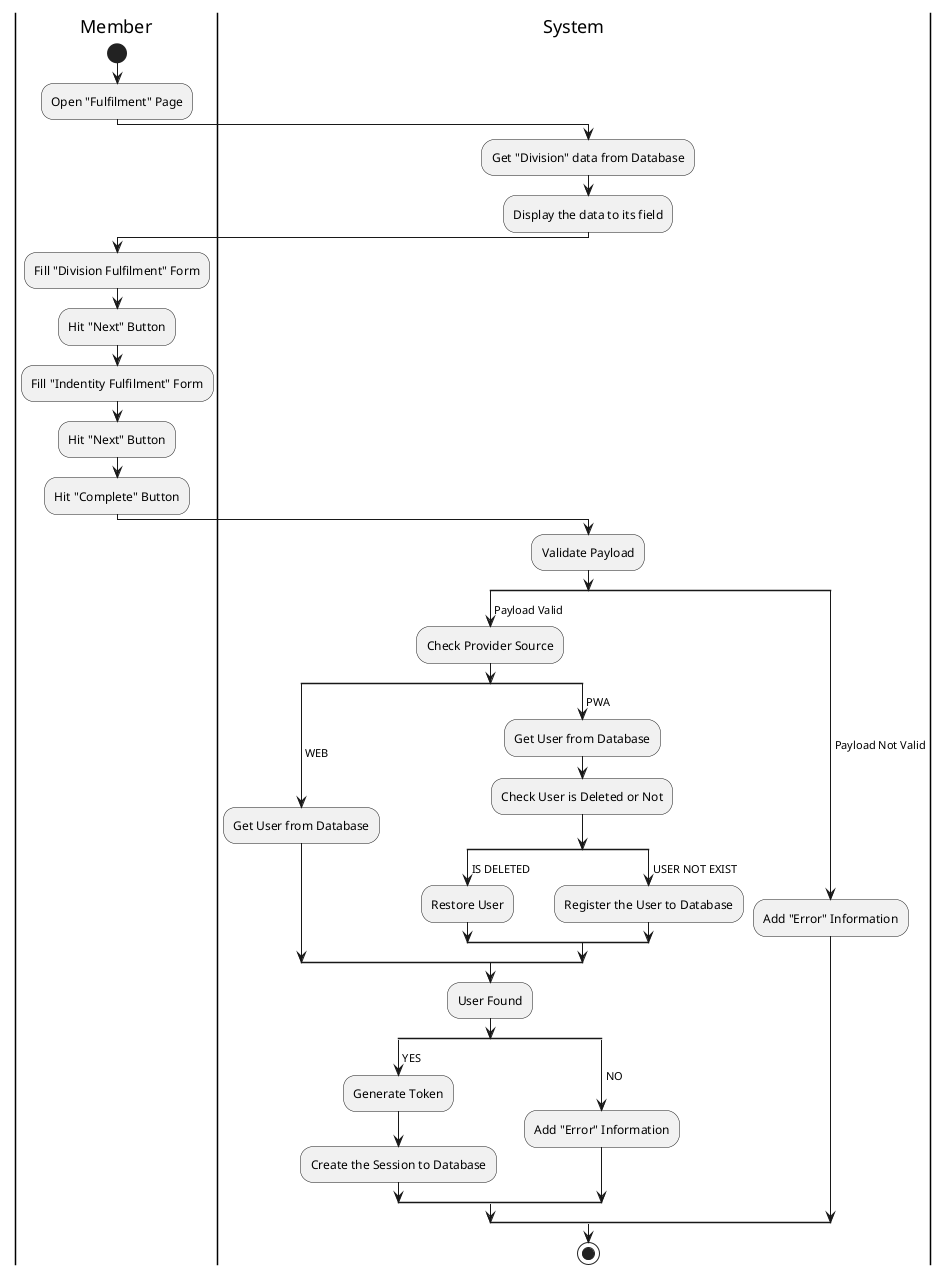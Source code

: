 @startuml Register

skinparam ConditionEndStyle hline
skinparam conditionStyle diamond
skinparam Monochrome true
skinparam Shadowing false

|Member|
start
:Open "Fulfilment" Page;

|System|
:Get "Division" data from Database;
:Display the data to its field;

|Member|
:Fill "Division Fulfilment" Form;
:Hit "Next" Button;

:Fill "Indentity Fulfilment" Form;
:Hit "Next" Button;

:Hit "Complete" Button;

|System|
:Validate Payload;

split
    -> Payload Valid;
    :Check Provider Source;
    split
        -> WEB;
        :Get User from Database;
    split again
        -> PWA;
        :Get User from Database;
        :Check User is Deleted or Not;
        split
            -> IS DELETED;
            :Restore User;
        split again
            -> USER NOT EXIST;
            :Register the User to Database;
        end split
    end split
    :User Found;
    split
        -> YES;
        :Generate Token;
        :Create the Session to Database;
    split again
        -> NO;
        :Add "Error" Information;
    end split
split again
    -> Payload Not Valid;
    :Add "Error" Information;
end split
stop

@enduml